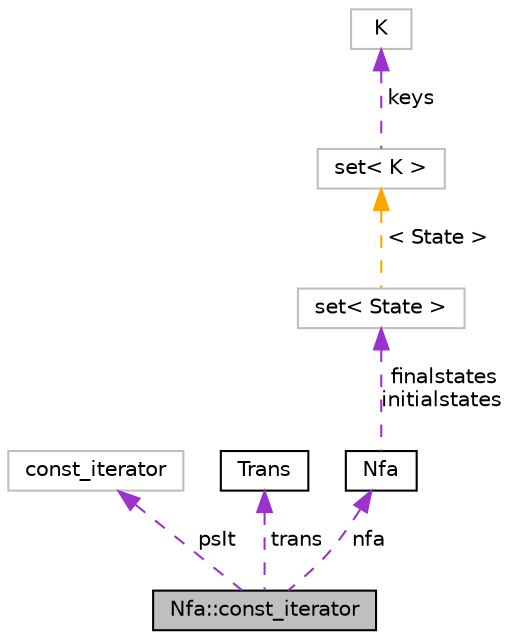 digraph "Nfa::const_iterator"
{
  edge [fontname="Helvetica",fontsize="10",labelfontname="Helvetica",labelfontsize="10"];
  node [fontname="Helvetica",fontsize="10",shape=record];
  Node1 [label="Nfa::const_iterator",height=0.2,width=0.4,color="black", fillcolor="grey75", style="filled" fontcolor="black"];
  Node2 -> Node1 [dir="back",color="darkorchid3",fontsize="10",style="dashed",label=" psIt" ,fontname="Helvetica"];
  Node2 [label="const_iterator",height=0.2,width=0.4,color="grey75", fillcolor="white", style="filled",tooltip="STL iterator class. "];
  Node3 -> Node1 [dir="back",color="darkorchid3",fontsize="10",style="dashed",label=" trans" ,fontname="Helvetica"];
  Node3 [label="Trans",height=0.2,width=0.4,color="black", fillcolor="white", style="filled",URL="$structVata2_1_1Nfa_1_1Trans.html",tooltip="A transition. "];
  Node4 -> Node1 [dir="back",color="darkorchid3",fontsize="10",style="dashed",label=" nfa" ,fontname="Helvetica"];
  Node4 [label="Nfa",height=0.2,width=0.4,color="black", fillcolor="white", style="filled",URL="$structVata2_1_1Nfa_1_1Nfa.html",tooltip="An NFA. "];
  Node5 -> Node4 [dir="back",color="darkorchid3",fontsize="10",style="dashed",label=" finalstates\ninitialstates" ,fontname="Helvetica"];
  Node5 [label="set\< State \>",height=0.2,width=0.4,color="grey75", fillcolor="white", style="filled"];
  Node6 -> Node5 [dir="back",color="orange",fontsize="10",style="dashed",label=" \< State \>" ,fontname="Helvetica"];
  Node6 [label="set\< K \>",height=0.2,width=0.4,color="grey75", fillcolor="white", style="filled",tooltip="STL class. "];
  Node7 -> Node6 [dir="back",color="darkorchid3",fontsize="10",style="dashed",label=" keys" ,fontname="Helvetica"];
  Node7 [label="K",height=0.2,width=0.4,color="grey75", fillcolor="white", style="filled"];
}
